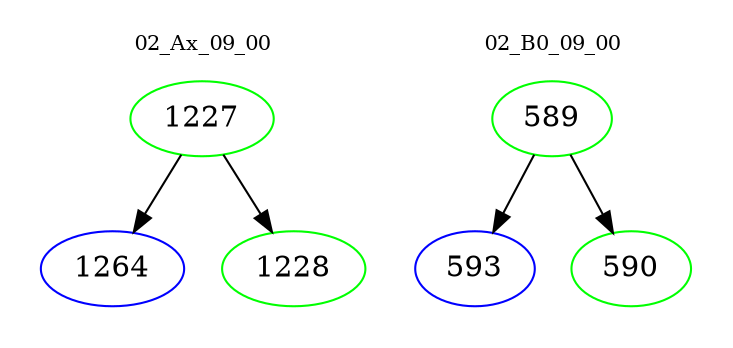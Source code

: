 digraph{
subgraph cluster_0 {
color = white
label = "02_Ax_09_00";
fontsize=10;
T0_1227 [label="1227", color="green"]
T0_1227 -> T0_1264 [color="black"]
T0_1264 [label="1264", color="blue"]
T0_1227 -> T0_1228 [color="black"]
T0_1228 [label="1228", color="green"]
}
subgraph cluster_1 {
color = white
label = "02_B0_09_00";
fontsize=10;
T1_589 [label="589", color="green"]
T1_589 -> T1_593 [color="black"]
T1_593 [label="593", color="blue"]
T1_589 -> T1_590 [color="black"]
T1_590 [label="590", color="green"]
}
}
